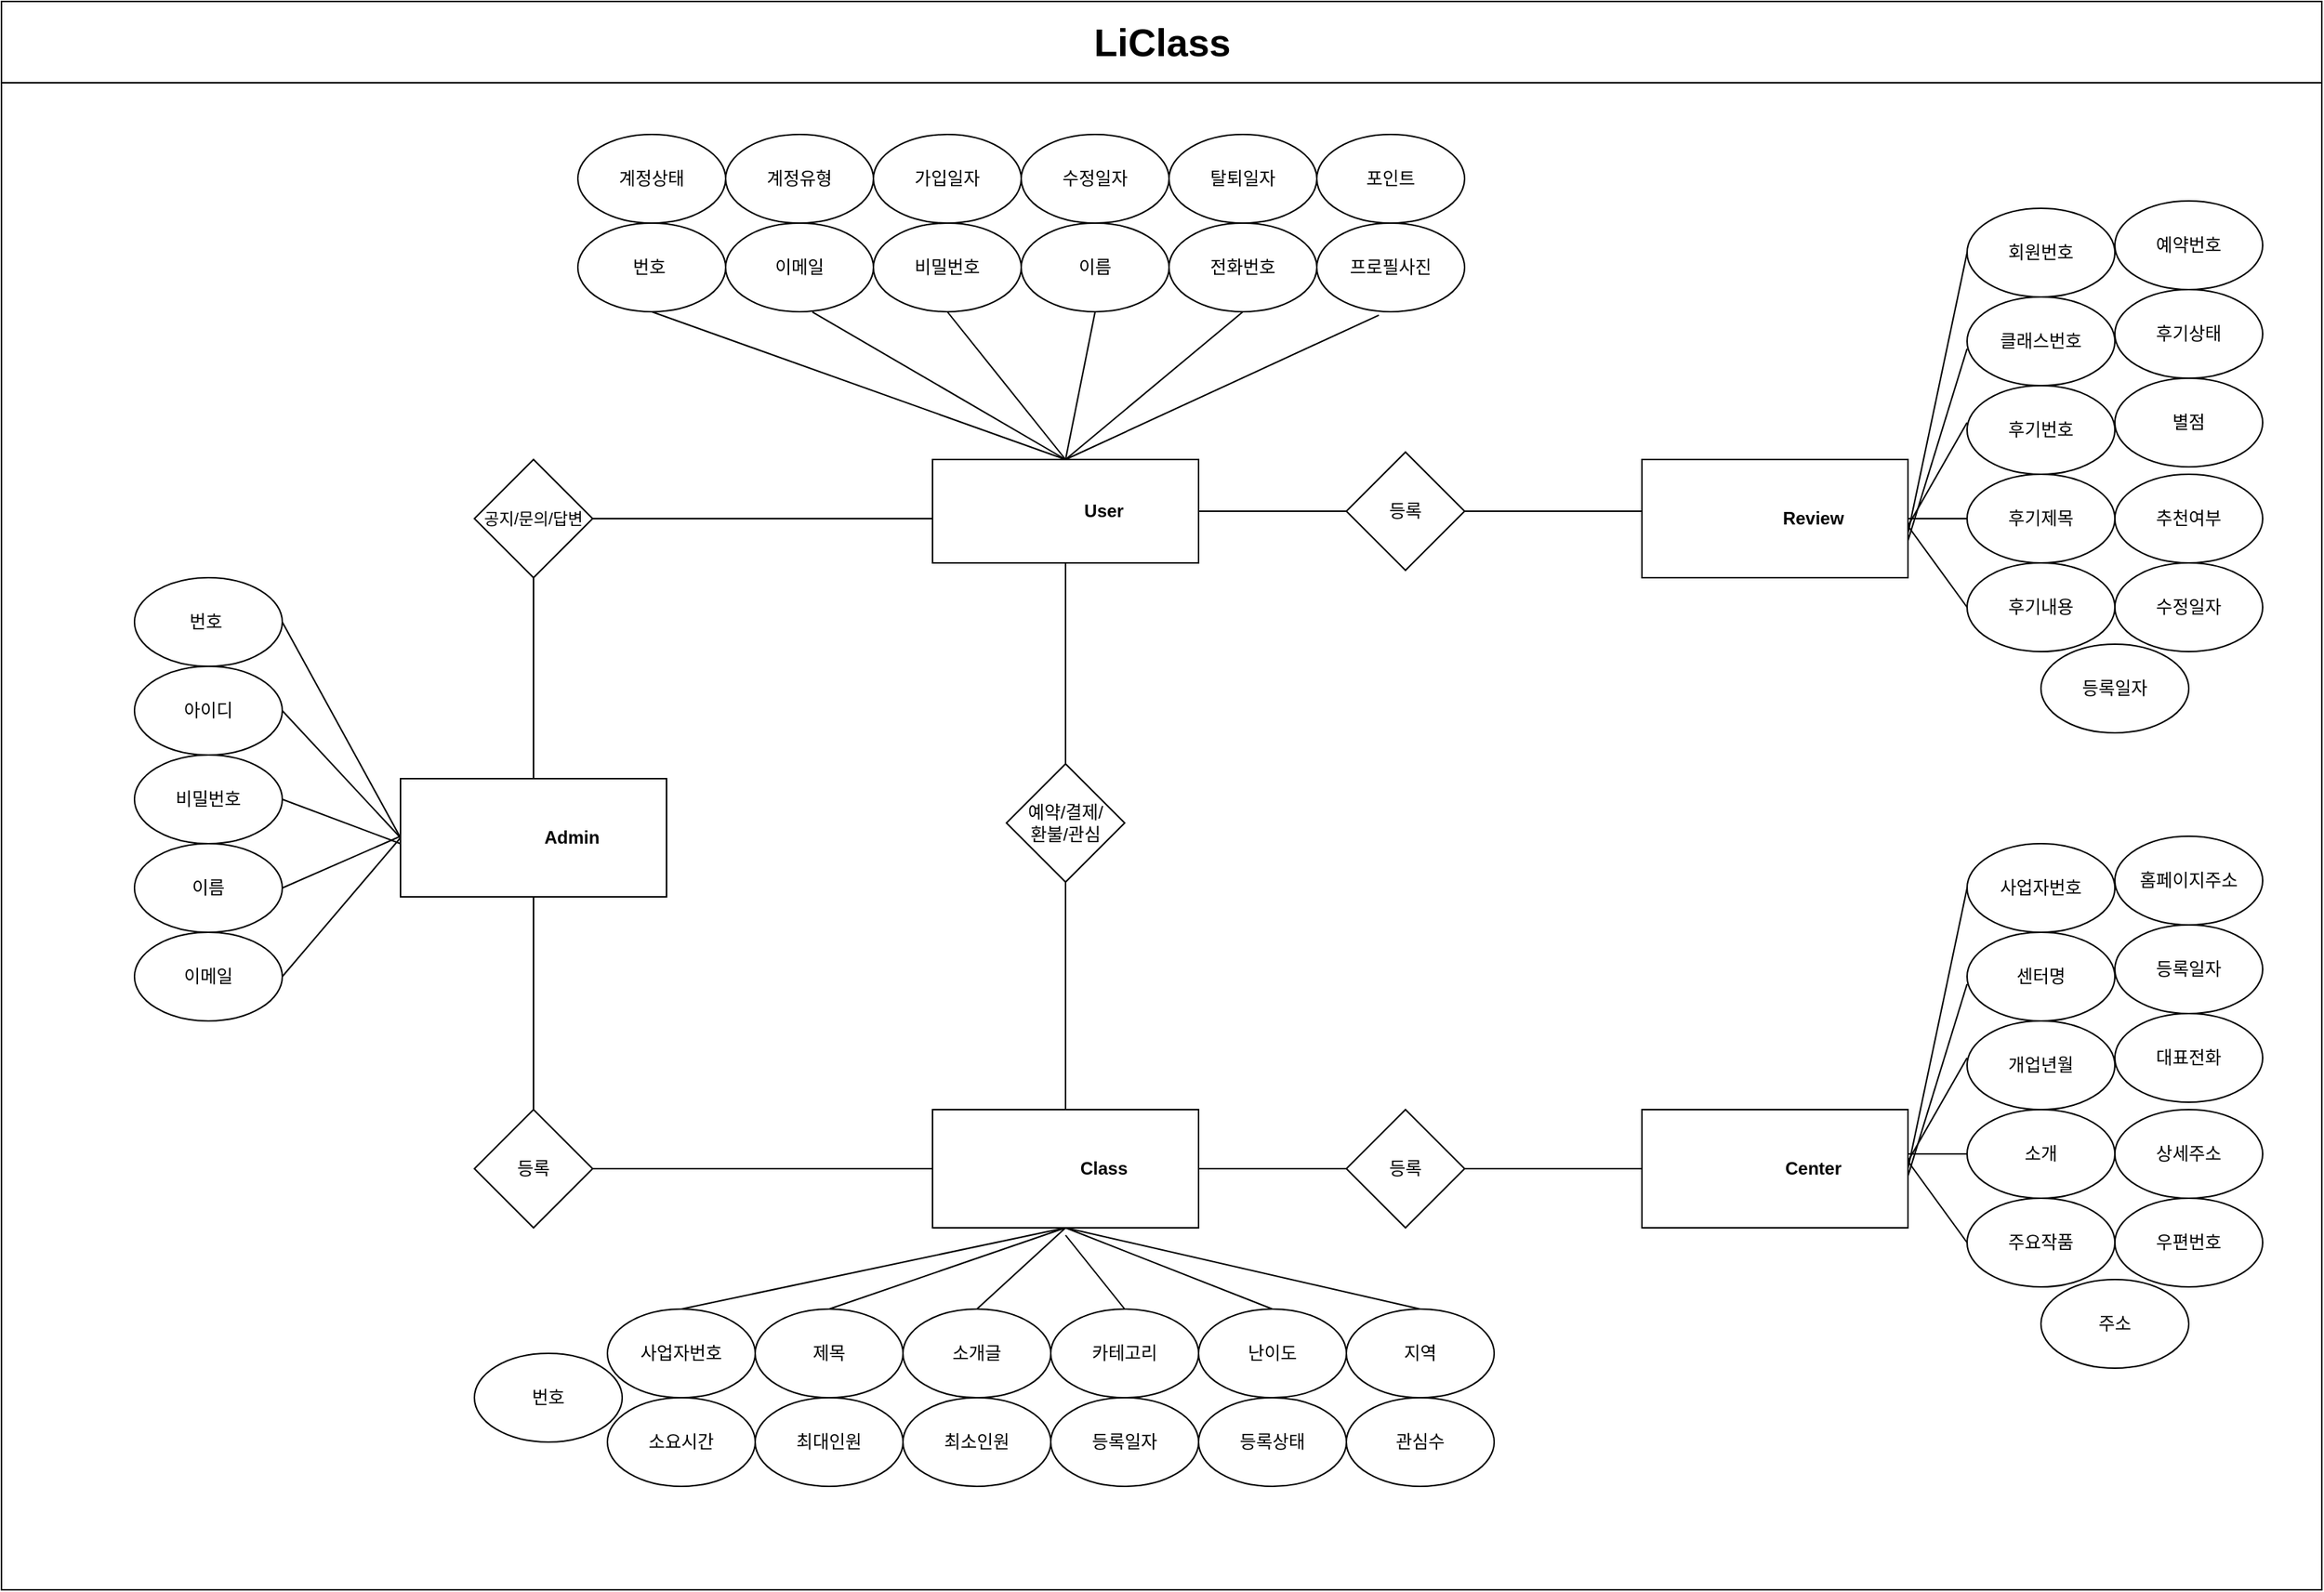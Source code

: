 <mxfile version="21.1.4" type="device">
  <diagram id="prtHgNgQTEPvFCAcTncT" name="Page-1">
    <mxGraphModel dx="2035" dy="1210" grid="1" gridSize="10" guides="1" tooltips="1" connect="1" arrows="1" fold="1" page="1" pageScale="1" pageWidth="827" pageHeight="1169" math="0" shadow="0">
      <root>
        <mxCell id="0" />
        <mxCell id="1" parent="0" />
        <mxCell id="dNxyNK7c78bLwvsdeMH5-11" value="&lt;font style=&quot;font-size: 26px;&quot;&gt;LiClass&lt;/font&gt;" style="swimlane;html=1;startSize=55;horizontal=1;containerType=tree;glass=0;" parent="1" vertex="1">
          <mxGeometry x="210" y="45" width="1570" height="1075" as="geometry" />
        </mxCell>
        <UserObject label="User" name="Tessa Miller" position="CFO" location="Office 1" email="me@example.com" placeholders="1" link="https://www.draw.io" id="dNxyNK7c78bLwvsdeMH5-12">
          <mxCell style="label;image=https://cdn3.iconfinder.com/data/icons/user-avatars-1/512/users-3-128.png;whiteSpace=wrap;html=1;rounded=0;glass=0;treeMoving=1;treeFolding=1;align=center;" parent="dNxyNK7c78bLwvsdeMH5-11" vertex="1">
            <mxGeometry x="630" y="310" width="180" height="70" as="geometry" />
          </mxCell>
        </UserObject>
        <mxCell id="dNxyNK7c78bLwvsdeMH5-13" value="" style="endArrow=none;endFill=0;fontSize=11;edgeStyle=elbowEdgeStyle;elbow=vertical;rounded=0;exitX=0;exitY=0.5;exitDx=0;exitDy=0;" parent="dNxyNK7c78bLwvsdeMH5-11" source="dNxyNK7c78bLwvsdeMH5-12" target="dNxyNK7c78bLwvsdeMH5-14" edge="1">
          <mxGeometry relative="1" as="geometry">
            <Array as="points">
              <mxPoint x="570" y="350" />
            </Array>
          </mxGeometry>
        </mxCell>
        <UserObject label="Admin" name="Edward Morrison" position="Brand Manager" location="Office 2" email="me@example.com" placeholders="1" link="https://www.draw.io" id="dNxyNK7c78bLwvsdeMH5-14">
          <mxCell style="label;image=https://cdn3.iconfinder.com/data/icons/user-avatars-1/512/users-10-3-128.png;whiteSpace=wrap;html=1;rounded=0;glass=0;treeFolding=1;treeMoving=1;align=center;" parent="dNxyNK7c78bLwvsdeMH5-11" vertex="1">
            <mxGeometry x="270" y="526" width="180" height="80" as="geometry" />
          </mxCell>
        </UserObject>
        <mxCell id="dNxyNK7c78bLwvsdeMH5-15" value="" style="endArrow=none;endFill=0;fontSize=11;edgeStyle=elbowEdgeStyle;elbow=vertical;rounded=0;" parent="dNxyNK7c78bLwvsdeMH5-11" source="CFo4muqQLFYqKd2WeXuR-23" target="dNxyNK7c78bLwvsdeMH5-16" edge="1">
          <mxGeometry relative="1" as="geometry" />
        </mxCell>
        <UserObject label="Class" name="Evan Valet" position="HR Director" location="Office 4" email="me@example.com" placeholders="1" link="https://www.draw.io" id="dNxyNK7c78bLwvsdeMH5-16">
          <mxCell style="label;image=https://cdn3.iconfinder.com/data/icons/user-avatars-1/512/users-9-2-128.png;whiteSpace=wrap;html=1;rounded=0;glass=0;treeFolding=1;treeMoving=1;align=center;" parent="dNxyNK7c78bLwvsdeMH5-11" vertex="1">
            <mxGeometry x="630" y="750" width="180" height="80" as="geometry" />
          </mxCell>
        </UserObject>
        <mxCell id="dNxyNK7c78bLwvsdeMH5-17" value="" style="endArrow=none;endFill=0;fontSize=11;edgeStyle=elbowEdgeStyle;elbow=vertical;rounded=0;exitX=1;exitY=0.5;exitDx=0;exitDy=0;" parent="dNxyNK7c78bLwvsdeMH5-11" source="CFo4muqQLFYqKd2WeXuR-44" target="CFo4muqQLFYqKd2WeXuR-2" edge="1">
          <mxGeometry relative="1" as="geometry" />
        </mxCell>
        <mxCell id="CFo4muqQLFYqKd2WeXuR-1" value="" style="endArrow=none;endFill=0;fontSize=11;edgeStyle=elbowEdgeStyle;elbow=vertical;rounded=0;exitX=1;exitY=0.5;exitDx=0;exitDy=0;entryX=0;entryY=0.5;entryDx=0;entryDy=0;" edge="1" target="CFo4muqQLFYqKd2WeXuR-46" source="dNxyNK7c78bLwvsdeMH5-16" parent="dNxyNK7c78bLwvsdeMH5-11">
          <mxGeometry relative="1" as="geometry">
            <mxPoint x="760" y="470" as="sourcePoint" />
          </mxGeometry>
        </mxCell>
        <UserObject label="Review" name="Alison Donovan" position="System Admin" location="Office 3" email="me@example.com" placeholders="1" link="https://www.draw.io" id="CFo4muqQLFYqKd2WeXuR-2">
          <mxCell style="label;image=https://cdn3.iconfinder.com/data/icons/user-avatars-1/512/users-2-128.png;whiteSpace=wrap;html=1;rounded=0;glass=0;align=center;" vertex="1" parent="dNxyNK7c78bLwvsdeMH5-11">
            <mxGeometry x="1110" y="310" width="180" height="80" as="geometry" />
          </mxCell>
        </UserObject>
        <mxCell id="CFo4muqQLFYqKd2WeXuR-4" value="번호&lt;span style=&quot;white-space: pre;&quot;&gt;	&lt;/span&gt;" style="ellipse;whiteSpace=wrap;html=1;" vertex="1" parent="dNxyNK7c78bLwvsdeMH5-11">
          <mxGeometry x="390" y="150" width="100" height="60" as="geometry" />
        </mxCell>
        <mxCell id="CFo4muqQLFYqKd2WeXuR-3" value="" style="endArrow=none;endFill=0;fontSize=11;elbow=vertical;rounded=0;exitX=0.5;exitY=0;exitDx=0;exitDy=0;entryX=0.5;entryY=1;entryDx=0;entryDy=0;" edge="1" parent="dNxyNK7c78bLwvsdeMH5-11" source="dNxyNK7c78bLwvsdeMH5-12" target="CFo4muqQLFYqKd2WeXuR-4">
          <mxGeometry relative="1" as="geometry">
            <mxPoint x="730" y="390" as="sourcePoint" />
            <mxPoint x="530" y="190" as="targetPoint" />
          </mxGeometry>
        </mxCell>
        <mxCell id="CFo4muqQLFYqKd2WeXuR-5" value="이메일" style="ellipse;whiteSpace=wrap;html=1;" vertex="1" parent="dNxyNK7c78bLwvsdeMH5-11">
          <mxGeometry x="490" y="150" width="100" height="60" as="geometry" />
        </mxCell>
        <mxCell id="CFo4muqQLFYqKd2WeXuR-6" value="비밀번호" style="ellipse;whiteSpace=wrap;html=1;" vertex="1" parent="dNxyNK7c78bLwvsdeMH5-11">
          <mxGeometry x="590" y="150" width="100" height="60" as="geometry" />
        </mxCell>
        <mxCell id="CFo4muqQLFYqKd2WeXuR-7" value="이름" style="ellipse;whiteSpace=wrap;html=1;" vertex="1" parent="dNxyNK7c78bLwvsdeMH5-11">
          <mxGeometry x="690" y="150" width="100" height="60" as="geometry" />
        </mxCell>
        <mxCell id="CFo4muqQLFYqKd2WeXuR-8" value="전화번호" style="ellipse;whiteSpace=wrap;html=1;" vertex="1" parent="dNxyNK7c78bLwvsdeMH5-11">
          <mxGeometry x="790" y="150" width="100" height="60" as="geometry" />
        </mxCell>
        <mxCell id="CFo4muqQLFYqKd2WeXuR-9" value="프로필사진" style="ellipse;whiteSpace=wrap;html=1;" vertex="1" parent="dNxyNK7c78bLwvsdeMH5-11">
          <mxGeometry x="890" y="150" width="100" height="60" as="geometry" />
        </mxCell>
        <mxCell id="CFo4muqQLFYqKd2WeXuR-10" value="계정상태" style="ellipse;whiteSpace=wrap;html=1;" vertex="1" parent="dNxyNK7c78bLwvsdeMH5-11">
          <mxGeometry x="390" y="90" width="100" height="60" as="geometry" />
        </mxCell>
        <mxCell id="CFo4muqQLFYqKd2WeXuR-11" value="계정유형" style="ellipse;whiteSpace=wrap;html=1;" vertex="1" parent="dNxyNK7c78bLwvsdeMH5-11">
          <mxGeometry x="490" y="90" width="100" height="60" as="geometry" />
        </mxCell>
        <mxCell id="CFo4muqQLFYqKd2WeXuR-12" value="가입일자" style="ellipse;whiteSpace=wrap;html=1;" vertex="1" parent="dNxyNK7c78bLwvsdeMH5-11">
          <mxGeometry x="590" y="90" width="100" height="60" as="geometry" />
        </mxCell>
        <mxCell id="CFo4muqQLFYqKd2WeXuR-13" value="수정일자" style="ellipse;whiteSpace=wrap;html=1;" vertex="1" parent="dNxyNK7c78bLwvsdeMH5-11">
          <mxGeometry x="690" y="90" width="100" height="60" as="geometry" />
        </mxCell>
        <mxCell id="CFo4muqQLFYqKd2WeXuR-14" value="탈퇴일자" style="ellipse;whiteSpace=wrap;html=1;" vertex="1" parent="dNxyNK7c78bLwvsdeMH5-11">
          <mxGeometry x="790" y="90" width="100" height="60" as="geometry" />
        </mxCell>
        <mxCell id="CFo4muqQLFYqKd2WeXuR-15" value="포인트" style="ellipse;whiteSpace=wrap;html=1;" vertex="1" parent="dNxyNK7c78bLwvsdeMH5-11">
          <mxGeometry x="890" y="90" width="100" height="60" as="geometry" />
        </mxCell>
        <mxCell id="CFo4muqQLFYqKd2WeXuR-18" value="" style="endArrow=none;endFill=0;fontSize=11;elbow=vertical;rounded=0;entryX=0.5;entryY=1;entryDx=0;entryDy=0;" edge="1" parent="dNxyNK7c78bLwvsdeMH5-11" target="CFo4muqQLFYqKd2WeXuR-7">
          <mxGeometry relative="1" as="geometry">
            <mxPoint x="720" y="310" as="sourcePoint" />
            <mxPoint x="650" y="220" as="targetPoint" />
          </mxGeometry>
        </mxCell>
        <mxCell id="CFo4muqQLFYqKd2WeXuR-17" value="" style="endArrow=none;endFill=0;fontSize=11;elbow=vertical;rounded=0;entryX=0.5;entryY=1;entryDx=0;entryDy=0;exitX=0.5;exitY=0;exitDx=0;exitDy=0;" edge="1" parent="dNxyNK7c78bLwvsdeMH5-11" source="dNxyNK7c78bLwvsdeMH5-12" target="CFo4muqQLFYqKd2WeXuR-6">
          <mxGeometry relative="1" as="geometry">
            <mxPoint x="720" y="300" as="sourcePoint" />
            <mxPoint x="559" y="220" as="targetPoint" />
          </mxGeometry>
        </mxCell>
        <mxCell id="CFo4muqQLFYqKd2WeXuR-19" value="" style="endArrow=none;endFill=0;fontSize=11;elbow=vertical;rounded=0;entryX=0.5;entryY=1;entryDx=0;entryDy=0;exitX=0.5;exitY=0;exitDx=0;exitDy=0;" edge="1" parent="dNxyNK7c78bLwvsdeMH5-11" source="dNxyNK7c78bLwvsdeMH5-12" target="CFo4muqQLFYqKd2WeXuR-8">
          <mxGeometry relative="1" as="geometry">
            <mxPoint x="730" y="320" as="sourcePoint" />
            <mxPoint x="750" y="220" as="targetPoint" />
          </mxGeometry>
        </mxCell>
        <mxCell id="CFo4muqQLFYqKd2WeXuR-20" value="" style="endArrow=none;endFill=0;fontSize=11;elbow=vertical;rounded=0;entryX=0.42;entryY=1.038;entryDx=0;entryDy=0;exitX=0.5;exitY=0;exitDx=0;exitDy=0;entryPerimeter=0;" edge="1" parent="dNxyNK7c78bLwvsdeMH5-11" source="dNxyNK7c78bLwvsdeMH5-12" target="CFo4muqQLFYqKd2WeXuR-9">
          <mxGeometry relative="1" as="geometry">
            <mxPoint x="730" y="320" as="sourcePoint" />
            <mxPoint x="850" y="220" as="targetPoint" />
          </mxGeometry>
        </mxCell>
        <mxCell id="CFo4muqQLFYqKd2WeXuR-25" value="" style="endArrow=none;endFill=0;fontSize=11;edgeStyle=elbowEdgeStyle;elbow=vertical;rounded=0;exitX=0;exitY=0.5;exitDx=0;exitDy=0;entryX=0.5;entryY=1;entryDx=0;entryDy=0;" edge="1" parent="dNxyNK7c78bLwvsdeMH5-11" source="dNxyNK7c78bLwvsdeMH5-16" target="dNxyNK7c78bLwvsdeMH5-14">
          <mxGeometry relative="1" as="geometry">
            <mxPoint x="590" y="710" as="sourcePoint" />
            <mxPoint x="130" y="915" as="targetPoint" />
            <Array as="points">
              <mxPoint x="410" y="790" />
            </Array>
          </mxGeometry>
        </mxCell>
        <mxCell id="CFo4muqQLFYqKd2WeXuR-26" value="등록" style="rhombus;whiteSpace=wrap;html=1;" vertex="1" parent="dNxyNK7c78bLwvsdeMH5-11">
          <mxGeometry x="320" y="750" width="80" height="80" as="geometry" />
        </mxCell>
        <mxCell id="CFo4muqQLFYqKd2WeXuR-27" value="&lt;font style=&quot;font-size: 11px;&quot;&gt;공지/문의/답변&lt;/font&gt;" style="rhombus;whiteSpace=wrap;html=1;" vertex="1" parent="dNxyNK7c78bLwvsdeMH5-11">
          <mxGeometry x="320" y="310" width="80" height="80" as="geometry" />
        </mxCell>
        <mxCell id="CFo4muqQLFYqKd2WeXuR-28" value="" style="endArrow=none;endFill=0;fontSize=11;edgeStyle=elbowEdgeStyle;elbow=vertical;rounded=0;" edge="1" parent="dNxyNK7c78bLwvsdeMH5-11" source="dNxyNK7c78bLwvsdeMH5-12" target="CFo4muqQLFYqKd2WeXuR-23">
          <mxGeometry relative="1" as="geometry">
            <mxPoint x="1020" y="454" as="sourcePoint" />
            <mxPoint x="1020" y="824" as="targetPoint" />
          </mxGeometry>
        </mxCell>
        <mxCell id="CFo4muqQLFYqKd2WeXuR-23" value="예약/결제/&lt;br&gt;환불/관심" style="rhombus;whiteSpace=wrap;html=1;" vertex="1" parent="dNxyNK7c78bLwvsdeMH5-11">
          <mxGeometry x="680" y="516" width="80" height="80" as="geometry" />
        </mxCell>
        <mxCell id="CFo4muqQLFYqKd2WeXuR-30" value="번호&lt;span style=&quot;white-space: pre;&quot;&gt;	&lt;/span&gt;" style="ellipse;whiteSpace=wrap;html=1;" vertex="1" parent="dNxyNK7c78bLwvsdeMH5-11">
          <mxGeometry x="90" y="390" width="100" height="60" as="geometry" />
        </mxCell>
        <mxCell id="CFo4muqQLFYqKd2WeXuR-31" value="아이디" style="ellipse;whiteSpace=wrap;html=1;" vertex="1" parent="dNxyNK7c78bLwvsdeMH5-11">
          <mxGeometry x="90" y="450" width="100" height="60" as="geometry" />
        </mxCell>
        <mxCell id="CFo4muqQLFYqKd2WeXuR-33" value="비밀번호" style="ellipse;whiteSpace=wrap;html=1;" vertex="1" parent="dNxyNK7c78bLwvsdeMH5-11">
          <mxGeometry x="90" y="510" width="100" height="60" as="geometry" />
        </mxCell>
        <mxCell id="CFo4muqQLFYqKd2WeXuR-34" value="" style="endArrow=none;endFill=0;fontSize=11;elbow=vertical;rounded=0;exitX=0;exitY=0.5;exitDx=0;exitDy=0;entryX=1;entryY=0.5;entryDx=0;entryDy=0;" edge="1" parent="dNxyNK7c78bLwvsdeMH5-11" source="dNxyNK7c78bLwvsdeMH5-14" target="CFo4muqQLFYqKd2WeXuR-30">
          <mxGeometry relative="1" as="geometry">
            <mxPoint x="470" y="606" as="sourcePoint" />
            <mxPoint x="190" y="460" as="targetPoint" />
          </mxGeometry>
        </mxCell>
        <mxCell id="CFo4muqQLFYqKd2WeXuR-39" value="이름" style="ellipse;whiteSpace=wrap;html=1;" vertex="1" parent="dNxyNK7c78bLwvsdeMH5-11">
          <mxGeometry x="90" y="570" width="100" height="60" as="geometry" />
        </mxCell>
        <mxCell id="CFo4muqQLFYqKd2WeXuR-38" value="" style="endArrow=none;endFill=0;fontSize=11;elbow=vertical;rounded=0;entryX=1;entryY=0.5;entryDx=0;entryDy=0;" edge="1" parent="dNxyNK7c78bLwvsdeMH5-11" target="CFo4muqQLFYqKd2WeXuR-33">
          <mxGeometry relative="1" as="geometry">
            <mxPoint x="270" y="570" as="sourcePoint" />
            <mxPoint x="290" y="575" as="targetPoint" />
          </mxGeometry>
        </mxCell>
        <mxCell id="CFo4muqQLFYqKd2WeXuR-42" value="이메일" style="ellipse;whiteSpace=wrap;html=1;" vertex="1" parent="dNxyNK7c78bLwvsdeMH5-11">
          <mxGeometry x="90" y="630" width="100" height="60" as="geometry" />
        </mxCell>
        <mxCell id="CFo4muqQLFYqKd2WeXuR-16" value="" style="endArrow=none;endFill=0;fontSize=11;elbow=vertical;rounded=0;entryX=0.587;entryY=1.003;entryDx=0;entryDy=0;entryPerimeter=0;exitX=0.5;exitY=0;exitDx=0;exitDy=0;" edge="1" parent="dNxyNK7c78bLwvsdeMH5-11" source="dNxyNK7c78bLwvsdeMH5-12" target="CFo4muqQLFYqKd2WeXuR-5">
          <mxGeometry relative="1" as="geometry">
            <mxPoint x="820" y="324" as="sourcePoint" />
            <mxPoint x="550" y="234" as="targetPoint" />
          </mxGeometry>
        </mxCell>
        <mxCell id="CFo4muqQLFYqKd2WeXuR-43" value="" style="endArrow=none;endFill=0;fontSize=11;elbow=vertical;rounded=0;entryX=1;entryY=0.5;entryDx=0;entryDy=0;exitX=0;exitY=0.5;exitDx=0;exitDy=0;" edge="1" parent="dNxyNK7c78bLwvsdeMH5-11" source="dNxyNK7c78bLwvsdeMH5-14" target="CFo4muqQLFYqKd2WeXuR-42">
          <mxGeometry relative="1" as="geometry">
            <mxPoint x="270" y="610" as="sourcePoint" />
            <mxPoint x="200" y="650" as="targetPoint" />
          </mxGeometry>
        </mxCell>
        <mxCell id="CFo4muqQLFYqKd2WeXuR-35" value="" style="endArrow=none;endFill=0;fontSize=11;elbow=vertical;rounded=0;entryX=1;entryY=0.5;entryDx=0;entryDy=0;exitX=0;exitY=0.5;exitDx=0;exitDy=0;" edge="1" parent="dNxyNK7c78bLwvsdeMH5-11" source="dNxyNK7c78bLwvsdeMH5-14" target="CFo4muqQLFYqKd2WeXuR-31">
          <mxGeometry relative="1" as="geometry">
            <mxPoint x="270" y="610" as="sourcePoint" />
            <mxPoint x="300" y="570" as="targetPoint" />
          </mxGeometry>
        </mxCell>
        <mxCell id="CFo4muqQLFYqKd2WeXuR-45" value="" style="endArrow=none;endFill=0;fontSize=11;edgeStyle=elbowEdgeStyle;elbow=vertical;rounded=0;exitX=1;exitY=0.5;exitDx=0;exitDy=0;" edge="1" parent="dNxyNK7c78bLwvsdeMH5-11" source="dNxyNK7c78bLwvsdeMH5-12" target="CFo4muqQLFYqKd2WeXuR-44">
          <mxGeometry relative="1" as="geometry">
            <mxPoint x="1010" y="365" as="sourcePoint" />
            <mxPoint x="1340" y="365" as="targetPoint" />
          </mxGeometry>
        </mxCell>
        <mxCell id="CFo4muqQLFYqKd2WeXuR-44" value="등록" style="rhombus;whiteSpace=wrap;html=1;" vertex="1" parent="dNxyNK7c78bLwvsdeMH5-11">
          <mxGeometry x="910" y="305" width="80" height="80" as="geometry" />
        </mxCell>
        <UserObject label="Center" name="Tessa Miller" position="CFO" location="Office 1" email="me@example.com" placeholders="1" link="https://www.draw.io" id="CFo4muqQLFYqKd2WeXuR-46">
          <mxCell style="label;image=https://cdn3.iconfinder.com/data/icons/user-avatars-1/512/users-3-128.png;whiteSpace=wrap;html=1;rounded=0;glass=0;treeMoving=1;treeFolding=1;align=center;" vertex="1" parent="dNxyNK7c78bLwvsdeMH5-11">
            <mxGeometry x="1110" y="750" width="180" height="80" as="geometry" />
          </mxCell>
        </UserObject>
        <mxCell id="CFo4muqQLFYqKd2WeXuR-47" value="등록" style="rhombus;whiteSpace=wrap;html=1;" vertex="1" parent="dNxyNK7c78bLwvsdeMH5-11">
          <mxGeometry x="910" y="750" width="80" height="80" as="geometry" />
        </mxCell>
        <mxCell id="CFo4muqQLFYqKd2WeXuR-105" value="사업자번호" style="ellipse;whiteSpace=wrap;html=1;" vertex="1" parent="dNxyNK7c78bLwvsdeMH5-11">
          <mxGeometry x="410" y="885" width="100" height="60" as="geometry" />
        </mxCell>
        <mxCell id="CFo4muqQLFYqKd2WeXuR-152" value="제목" style="ellipse;whiteSpace=wrap;html=1;" vertex="1" parent="dNxyNK7c78bLwvsdeMH5-11">
          <mxGeometry x="510" y="885" width="100" height="60" as="geometry" />
        </mxCell>
        <mxCell id="CFo4muqQLFYqKd2WeXuR-153" value="소개글" style="ellipse;whiteSpace=wrap;html=1;" vertex="1" parent="dNxyNK7c78bLwvsdeMH5-11">
          <mxGeometry x="610" y="885" width="100" height="60" as="geometry" />
        </mxCell>
        <mxCell id="CFo4muqQLFYqKd2WeXuR-154" value="카테고리" style="ellipse;whiteSpace=wrap;html=1;" vertex="1" parent="dNxyNK7c78bLwvsdeMH5-11">
          <mxGeometry x="710" y="885" width="100" height="60" as="geometry" />
        </mxCell>
        <mxCell id="CFo4muqQLFYqKd2WeXuR-155" value="난이도" style="ellipse;whiteSpace=wrap;html=1;" vertex="1" parent="dNxyNK7c78bLwvsdeMH5-11">
          <mxGeometry x="810" y="885" width="100" height="60" as="geometry" />
        </mxCell>
        <mxCell id="CFo4muqQLFYqKd2WeXuR-156" value="지역" style="ellipse;whiteSpace=wrap;html=1;" vertex="1" parent="dNxyNK7c78bLwvsdeMH5-11">
          <mxGeometry x="910" y="885" width="100" height="60" as="geometry" />
        </mxCell>
        <mxCell id="CFo4muqQLFYqKd2WeXuR-157" value="소요시간" style="ellipse;whiteSpace=wrap;html=1;" vertex="1" parent="dNxyNK7c78bLwvsdeMH5-11">
          <mxGeometry x="410" y="945" width="100" height="60" as="geometry" />
        </mxCell>
        <mxCell id="CFo4muqQLFYqKd2WeXuR-158" value="최대인원" style="ellipse;whiteSpace=wrap;html=1;" vertex="1" parent="dNxyNK7c78bLwvsdeMH5-11">
          <mxGeometry x="510" y="945" width="100" height="60" as="geometry" />
        </mxCell>
        <mxCell id="CFo4muqQLFYqKd2WeXuR-159" value="최소인원" style="ellipse;whiteSpace=wrap;html=1;" vertex="1" parent="dNxyNK7c78bLwvsdeMH5-11">
          <mxGeometry x="610" y="945" width="100" height="60" as="geometry" />
        </mxCell>
        <mxCell id="CFo4muqQLFYqKd2WeXuR-160" value="등록일자" style="ellipse;whiteSpace=wrap;html=1;" vertex="1" parent="dNxyNK7c78bLwvsdeMH5-11">
          <mxGeometry x="710" y="945" width="100" height="60" as="geometry" />
        </mxCell>
        <mxCell id="CFo4muqQLFYqKd2WeXuR-161" value="등록상태" style="ellipse;whiteSpace=wrap;html=1;" vertex="1" parent="dNxyNK7c78bLwvsdeMH5-11">
          <mxGeometry x="810" y="945" width="100" height="60" as="geometry" />
        </mxCell>
        <mxCell id="CFo4muqQLFYqKd2WeXuR-162" value="관심수" style="ellipse;whiteSpace=wrap;html=1;" vertex="1" parent="dNxyNK7c78bLwvsdeMH5-11">
          <mxGeometry x="910" y="945" width="100" height="60" as="geometry" />
        </mxCell>
        <mxCell id="CFo4muqQLFYqKd2WeXuR-163" value="번호" style="ellipse;whiteSpace=wrap;html=1;" vertex="1" parent="dNxyNK7c78bLwvsdeMH5-11">
          <mxGeometry x="320" y="915" width="100" height="60" as="geometry" />
        </mxCell>
        <mxCell id="CFo4muqQLFYqKd2WeXuR-164" value="" style="endArrow=none;endFill=0;fontSize=11;elbow=vertical;rounded=0;entryX=0.5;entryY=0;entryDx=0;entryDy=0;exitX=0.5;exitY=1;exitDx=0;exitDy=0;" edge="1" parent="dNxyNK7c78bLwvsdeMH5-11" source="dNxyNK7c78bLwvsdeMH5-16" target="CFo4muqQLFYqKd2WeXuR-105">
          <mxGeometry relative="1" as="geometry">
            <mxPoint x="730" y="320" as="sourcePoint" />
            <mxPoint x="559" y="220" as="targetPoint" />
          </mxGeometry>
        </mxCell>
        <mxCell id="CFo4muqQLFYqKd2WeXuR-166" value="" style="endArrow=none;endFill=0;fontSize=11;elbow=vertical;rounded=0;entryX=0.5;entryY=0;entryDx=0;entryDy=0;exitX=0.5;exitY=1;exitDx=0;exitDy=0;" edge="1" parent="dNxyNK7c78bLwvsdeMH5-11" source="dNxyNK7c78bLwvsdeMH5-16" target="CFo4muqQLFYqKd2WeXuR-153">
          <mxGeometry relative="1" as="geometry">
            <mxPoint x="720" y="825" as="sourcePoint" />
            <mxPoint x="570" y="895" as="targetPoint" />
          </mxGeometry>
        </mxCell>
        <mxCell id="CFo4muqQLFYqKd2WeXuR-165" value="" style="endArrow=none;endFill=0;fontSize=11;elbow=vertical;rounded=0;entryX=0.5;entryY=0;entryDx=0;entryDy=0;exitX=0.5;exitY=1;exitDx=0;exitDy=0;" edge="1" parent="dNxyNK7c78bLwvsdeMH5-11" source="dNxyNK7c78bLwvsdeMH5-16" target="CFo4muqQLFYqKd2WeXuR-152">
          <mxGeometry relative="1" as="geometry">
            <mxPoint x="720" y="835" as="sourcePoint" />
            <mxPoint x="470" y="895" as="targetPoint" />
          </mxGeometry>
        </mxCell>
        <mxCell id="CFo4muqQLFYqKd2WeXuR-168" value="" style="endArrow=none;endFill=0;fontSize=11;elbow=vertical;rounded=0;entryX=0.5;entryY=0;entryDx=0;entryDy=0;exitX=0.5;exitY=1;exitDx=0;exitDy=0;" edge="1" parent="dNxyNK7c78bLwvsdeMH5-11" source="dNxyNK7c78bLwvsdeMH5-16" target="CFo4muqQLFYqKd2WeXuR-155">
          <mxGeometry relative="1" as="geometry">
            <mxPoint x="720" y="845" as="sourcePoint" />
            <mxPoint x="770" y="895" as="targetPoint" />
          </mxGeometry>
        </mxCell>
        <mxCell id="CFo4muqQLFYqKd2WeXuR-169" value="" style="endArrow=none;endFill=0;fontSize=11;elbow=vertical;rounded=0;entryX=0.5;entryY=0;entryDx=0;entryDy=0;exitX=0.5;exitY=1;exitDx=0;exitDy=0;" edge="1" parent="dNxyNK7c78bLwvsdeMH5-11" source="dNxyNK7c78bLwvsdeMH5-16" target="CFo4muqQLFYqKd2WeXuR-156">
          <mxGeometry relative="1" as="geometry">
            <mxPoint x="730" y="845" as="sourcePoint" />
            <mxPoint x="770" y="895" as="targetPoint" />
          </mxGeometry>
        </mxCell>
        <mxCell id="CFo4muqQLFYqKd2WeXuR-170" value="사업자번호" style="ellipse;whiteSpace=wrap;html=1;" vertex="1" parent="dNxyNK7c78bLwvsdeMH5-11">
          <mxGeometry x="1330" y="570" width="100" height="60" as="geometry" />
        </mxCell>
        <mxCell id="CFo4muqQLFYqKd2WeXuR-171" value="센터명" style="ellipse;whiteSpace=wrap;html=1;" vertex="1" parent="dNxyNK7c78bLwvsdeMH5-11">
          <mxGeometry x="1330" y="630" width="100" height="60" as="geometry" />
        </mxCell>
        <mxCell id="CFo4muqQLFYqKd2WeXuR-172" value="홈페이지주소" style="ellipse;whiteSpace=wrap;html=1;" vertex="1" parent="dNxyNK7c78bLwvsdeMH5-11">
          <mxGeometry x="1430" y="565" width="100" height="60" as="geometry" />
        </mxCell>
        <mxCell id="CFo4muqQLFYqKd2WeXuR-173" value="등록일자" style="ellipse;whiteSpace=wrap;html=1;" vertex="1" parent="dNxyNK7c78bLwvsdeMH5-11">
          <mxGeometry x="1430" y="625" width="100" height="60" as="geometry" />
        </mxCell>
        <mxCell id="CFo4muqQLFYqKd2WeXuR-174" value="대표전화" style="ellipse;whiteSpace=wrap;html=1;" vertex="1" parent="dNxyNK7c78bLwvsdeMH5-11">
          <mxGeometry x="1430" y="685" width="100" height="60" as="geometry" />
        </mxCell>
        <mxCell id="CFo4muqQLFYqKd2WeXuR-175" value="개업년월" style="ellipse;whiteSpace=wrap;html=1;" vertex="1" parent="dNxyNK7c78bLwvsdeMH5-11">
          <mxGeometry x="1330" y="690" width="100" height="60" as="geometry" />
        </mxCell>
        <mxCell id="CFo4muqQLFYqKd2WeXuR-176" value="소개" style="ellipse;whiteSpace=wrap;html=1;" vertex="1" parent="dNxyNK7c78bLwvsdeMH5-11">
          <mxGeometry x="1330" y="750" width="100" height="60" as="geometry" />
        </mxCell>
        <mxCell id="CFo4muqQLFYqKd2WeXuR-177" value="주요작품" style="ellipse;whiteSpace=wrap;html=1;" vertex="1" parent="dNxyNK7c78bLwvsdeMH5-11">
          <mxGeometry x="1330" y="810" width="100" height="60" as="geometry" />
        </mxCell>
        <mxCell id="CFo4muqQLFYqKd2WeXuR-178" value="상세주소" style="ellipse;whiteSpace=wrap;html=1;" vertex="1" parent="dNxyNK7c78bLwvsdeMH5-11">
          <mxGeometry x="1430" y="750" width="100" height="60" as="geometry" />
        </mxCell>
        <mxCell id="CFo4muqQLFYqKd2WeXuR-179" value="우편번호" style="ellipse;whiteSpace=wrap;html=1;" vertex="1" parent="dNxyNK7c78bLwvsdeMH5-11">
          <mxGeometry x="1430" y="810" width="100" height="60" as="geometry" />
        </mxCell>
        <mxCell id="CFo4muqQLFYqKd2WeXuR-180" value="주소" style="ellipse;whiteSpace=wrap;html=1;" vertex="1" parent="dNxyNK7c78bLwvsdeMH5-11">
          <mxGeometry x="1380" y="865" width="100" height="60" as="geometry" />
        </mxCell>
        <mxCell id="CFo4muqQLFYqKd2WeXuR-181" value="" style="endArrow=none;endFill=0;fontSize=11;elbow=vertical;rounded=0;entryX=0;entryY=0.5;entryDx=0;entryDy=0;exitX=1;exitY=0.5;exitDx=0;exitDy=0;" edge="1" parent="dNxyNK7c78bLwvsdeMH5-11" source="CFo4muqQLFYqKd2WeXuR-46" target="CFo4muqQLFYqKd2WeXuR-170">
          <mxGeometry relative="1" as="geometry">
            <mxPoint x="730" y="840" as="sourcePoint" />
            <mxPoint x="970" y="895" as="targetPoint" />
          </mxGeometry>
        </mxCell>
        <mxCell id="CFo4muqQLFYqKd2WeXuR-186" value="회원번호" style="ellipse;whiteSpace=wrap;html=1;" vertex="1" parent="dNxyNK7c78bLwvsdeMH5-11">
          <mxGeometry x="1330" y="140" width="100" height="60" as="geometry" />
        </mxCell>
        <mxCell id="CFo4muqQLFYqKd2WeXuR-187" value="클래스번호" style="ellipse;whiteSpace=wrap;html=1;" vertex="1" parent="dNxyNK7c78bLwvsdeMH5-11">
          <mxGeometry x="1330" y="200" width="100" height="60" as="geometry" />
        </mxCell>
        <mxCell id="CFo4muqQLFYqKd2WeXuR-188" value="예약번호" style="ellipse;whiteSpace=wrap;html=1;" vertex="1" parent="dNxyNK7c78bLwvsdeMH5-11">
          <mxGeometry x="1430" y="135" width="100" height="60" as="geometry" />
        </mxCell>
        <mxCell id="CFo4muqQLFYqKd2WeXuR-189" value="후기상태" style="ellipse;whiteSpace=wrap;html=1;" vertex="1" parent="dNxyNK7c78bLwvsdeMH5-11">
          <mxGeometry x="1430" y="195" width="100" height="60" as="geometry" />
        </mxCell>
        <mxCell id="CFo4muqQLFYqKd2WeXuR-190" value="별점" style="ellipse;whiteSpace=wrap;html=1;" vertex="1" parent="dNxyNK7c78bLwvsdeMH5-11">
          <mxGeometry x="1430" y="255" width="100" height="60" as="geometry" />
        </mxCell>
        <mxCell id="CFo4muqQLFYqKd2WeXuR-191" value="후기번호" style="ellipse;whiteSpace=wrap;html=1;" vertex="1" parent="dNxyNK7c78bLwvsdeMH5-11">
          <mxGeometry x="1330" y="260" width="100" height="60" as="geometry" />
        </mxCell>
        <mxCell id="CFo4muqQLFYqKd2WeXuR-192" value="후기제목" style="ellipse;whiteSpace=wrap;html=1;" vertex="1" parent="dNxyNK7c78bLwvsdeMH5-11">
          <mxGeometry x="1330" y="320" width="100" height="60" as="geometry" />
        </mxCell>
        <mxCell id="CFo4muqQLFYqKd2WeXuR-193" value="후기내용" style="ellipse;whiteSpace=wrap;html=1;" vertex="1" parent="dNxyNK7c78bLwvsdeMH5-11">
          <mxGeometry x="1330" y="380" width="100" height="60" as="geometry" />
        </mxCell>
        <mxCell id="CFo4muqQLFYqKd2WeXuR-194" value="추천여부" style="ellipse;whiteSpace=wrap;html=1;" vertex="1" parent="dNxyNK7c78bLwvsdeMH5-11">
          <mxGeometry x="1430" y="320" width="100" height="60" as="geometry" />
        </mxCell>
        <mxCell id="CFo4muqQLFYqKd2WeXuR-195" value="수정일자" style="ellipse;whiteSpace=wrap;html=1;" vertex="1" parent="dNxyNK7c78bLwvsdeMH5-11">
          <mxGeometry x="1430" y="380" width="100" height="60" as="geometry" />
        </mxCell>
        <mxCell id="CFo4muqQLFYqKd2WeXuR-196" value="등록일자" style="ellipse;whiteSpace=wrap;html=1;" vertex="1" parent="dNxyNK7c78bLwvsdeMH5-11">
          <mxGeometry x="1380" y="435" width="100" height="60" as="geometry" />
        </mxCell>
        <mxCell id="CFo4muqQLFYqKd2WeXuR-197" value="" style="endArrow=none;endFill=0;fontSize=11;elbow=vertical;rounded=0;entryX=0;entryY=0.5;entryDx=0;entryDy=0;exitX=1;exitY=0.5;exitDx=0;exitDy=0;" edge="1" parent="dNxyNK7c78bLwvsdeMH5-11" target="CFo4muqQLFYqKd2WeXuR-186">
          <mxGeometry relative="1" as="geometry">
            <mxPoint x="1290" y="360" as="sourcePoint" />
            <mxPoint x="970" y="465" as="targetPoint" />
          </mxGeometry>
        </mxCell>
        <mxCell id="CFo4muqQLFYqKd2WeXuR-198" value="" style="endArrow=none;endFill=0;fontSize=11;elbow=vertical;rounded=0;" edge="1" parent="dNxyNK7c78bLwvsdeMH5-11">
          <mxGeometry relative="1" as="geometry">
            <mxPoint x="1290" y="365" as="sourcePoint" />
            <mxPoint x="1330" y="235" as="targetPoint" />
          </mxGeometry>
        </mxCell>
        <mxCell id="CFo4muqQLFYqKd2WeXuR-199" value="" style="endArrow=none;endFill=0;fontSize=11;elbow=vertical;rounded=0;" edge="1" parent="dNxyNK7c78bLwvsdeMH5-11">
          <mxGeometry relative="1" as="geometry">
            <mxPoint x="1290" y="355" as="sourcePoint" />
            <mxPoint x="1330" y="285" as="targetPoint" />
          </mxGeometry>
        </mxCell>
        <mxCell id="CFo4muqQLFYqKd2WeXuR-200" value="" style="endArrow=none;endFill=0;fontSize=11;elbow=vertical;rounded=0;entryX=0;entryY=0.5;entryDx=0;entryDy=0;" edge="1" parent="dNxyNK7c78bLwvsdeMH5-11" target="CFo4muqQLFYqKd2WeXuR-192">
          <mxGeometry relative="1" as="geometry">
            <mxPoint x="1290" y="350" as="sourcePoint" />
            <mxPoint x="1340" y="295" as="targetPoint" />
          </mxGeometry>
        </mxCell>
        <mxCell id="CFo4muqQLFYqKd2WeXuR-201" value="" style="endArrow=none;endFill=0;fontSize=11;elbow=vertical;rounded=0;entryX=0;entryY=0.5;entryDx=0;entryDy=0;" edge="1" parent="dNxyNK7c78bLwvsdeMH5-11" target="CFo4muqQLFYqKd2WeXuR-193">
          <mxGeometry relative="1" as="geometry">
            <mxPoint x="1290" y="355" as="sourcePoint" />
            <mxPoint x="1340" y="360" as="targetPoint" />
          </mxGeometry>
        </mxCell>
        <mxCell id="CFo4muqQLFYqKd2WeXuR-41" value="" style="endArrow=none;endFill=0;fontSize=11;elbow=vertical;rounded=0;entryX=1;entryY=0.5;entryDx=0;entryDy=0;" edge="1" parent="1" target="CFo4muqQLFYqKd2WeXuR-39">
          <mxGeometry relative="1" as="geometry">
            <mxPoint x="480" y="610" as="sourcePoint" />
            <mxPoint x="400" y="640" as="targetPoint" />
          </mxGeometry>
        </mxCell>
        <mxCell id="CFo4muqQLFYqKd2WeXuR-167" value="" style="endArrow=none;endFill=0;fontSize=11;elbow=vertical;rounded=0;entryX=0.5;entryY=0;entryDx=0;entryDy=0;" edge="1" parent="1" target="CFo4muqQLFYqKd2WeXuR-154">
          <mxGeometry relative="1" as="geometry">
            <mxPoint x="930" y="880" as="sourcePoint" />
            <mxPoint x="880" y="940" as="targetPoint" />
          </mxGeometry>
        </mxCell>
        <mxCell id="CFo4muqQLFYqKd2WeXuR-182" value="" style="endArrow=none;endFill=0;fontSize=11;elbow=vertical;rounded=0;" edge="1" parent="1">
          <mxGeometry relative="1" as="geometry">
            <mxPoint x="1500" y="840" as="sourcePoint" />
            <mxPoint x="1540" y="710" as="targetPoint" />
          </mxGeometry>
        </mxCell>
        <mxCell id="CFo4muqQLFYqKd2WeXuR-183" value="" style="endArrow=none;endFill=0;fontSize=11;elbow=vertical;rounded=0;" edge="1" parent="1">
          <mxGeometry relative="1" as="geometry">
            <mxPoint x="1500" y="830" as="sourcePoint" />
            <mxPoint x="1540" y="760" as="targetPoint" />
          </mxGeometry>
        </mxCell>
        <mxCell id="CFo4muqQLFYqKd2WeXuR-184" value="" style="endArrow=none;endFill=0;fontSize=11;elbow=vertical;rounded=0;entryX=0;entryY=0.5;entryDx=0;entryDy=0;" edge="1" parent="1" target="CFo4muqQLFYqKd2WeXuR-176">
          <mxGeometry relative="1" as="geometry">
            <mxPoint x="1500" y="825" as="sourcePoint" />
            <mxPoint x="1550" y="770" as="targetPoint" />
          </mxGeometry>
        </mxCell>
        <mxCell id="CFo4muqQLFYqKd2WeXuR-185" value="" style="endArrow=none;endFill=0;fontSize=11;elbow=vertical;rounded=0;entryX=0;entryY=0.5;entryDx=0;entryDy=0;" edge="1" parent="1" target="CFo4muqQLFYqKd2WeXuR-177">
          <mxGeometry relative="1" as="geometry">
            <mxPoint x="1500" y="830" as="sourcePoint" />
            <mxPoint x="1550" y="835" as="targetPoint" />
          </mxGeometry>
        </mxCell>
      </root>
    </mxGraphModel>
  </diagram>
</mxfile>

